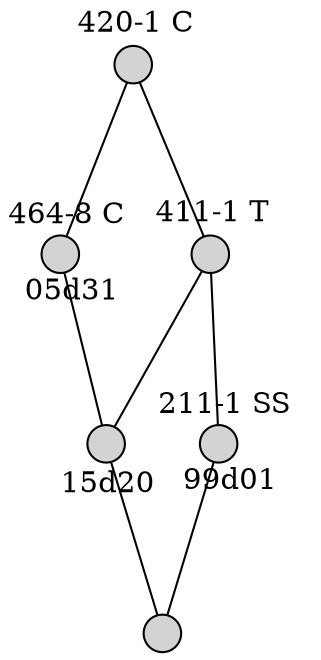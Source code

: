 // <Lattice object of 2 atoms 6 concepts 2 coatoms at 0x7fac926de510>
digraph Lattice {
	node [label="" shape=circle style=filled width=.25]
	edge [dir=none labeldistance=1.5 minlen=2]
		c0
		c1
			c1 -> c1 [color=transparent headlabel="99d01" labelangle=270]
			c1 -> c1 [color=transparent labelangle=90 taillabel="211-1 SS"]
			c1 -> c0
		c2
			c2 -> c2 [color=transparent headlabel="15d20" labelangle=270]
			c2 -> c0
		c3
			c3 -> c3 [color=transparent headlabel="05d31" labelangle=270]
			c3 -> c3 [color=transparent labelangle=90 taillabel="464-8 C"]
			c3 -> c2
		c4
			c4 -> c4 [color=transparent labelangle=90 taillabel="411-1 T"]
			c4 -> c1
			c4 -> c2
		c5
			c5 -> c5 [color=transparent labelangle=90 taillabel="420-1 C"]
			c5 -> c3
			c5 -> c4
}